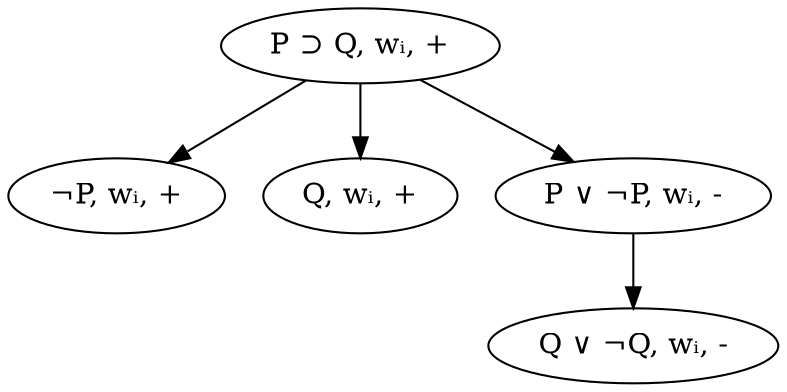 digraph {
    a [label="P ⊃ Q, wᵢ, +"];
    b [label="¬P, wᵢ, +"];
    c [label="Q, wᵢ, +"];
    d [label="P ∨ ¬P, wᵢ, -"];
    e [label="Q ∨ ¬Q, wᵢ, -"];
    a -> b; a -> c; a -> d; d -> e;
}

digraph {
    a [label="P ⊃ Q, wᵢ, -"];
    b [label="P, wᵢ, +"];
    c [label="Q, wᵢ, -"];
    d [label="¬P, wᵢ, -"];
    e [label="¬Q, wᵢ, +"];
    a -> b; a -> d; d -> e; b -> c;
}

digraph {
    a [label="¬(P ⊃ Q), wᵢ, +"];
    b [label="P, wᵢ, +"];
    c [label="¬Q, wᵢ, +"];
    a -> b; b -> c;
}

digraph {
    a [label="¬(P ⊃ Q), wᵢ, -"];
    b [label="P, wᵢ, -"];
    c [label="¬Q, wᵢ, -"];
    a -> b; a -> c;
}

digraph {
    a [label="P, wᵢ, +"];
    b [label="P, wᵢ, -\n🗲"];
    a -> b;
}

digraph {
    a [label="P, wᵢ, +"];
    b [label="¬P, wᵢ, +\n🗲"];
    a -> b;
}